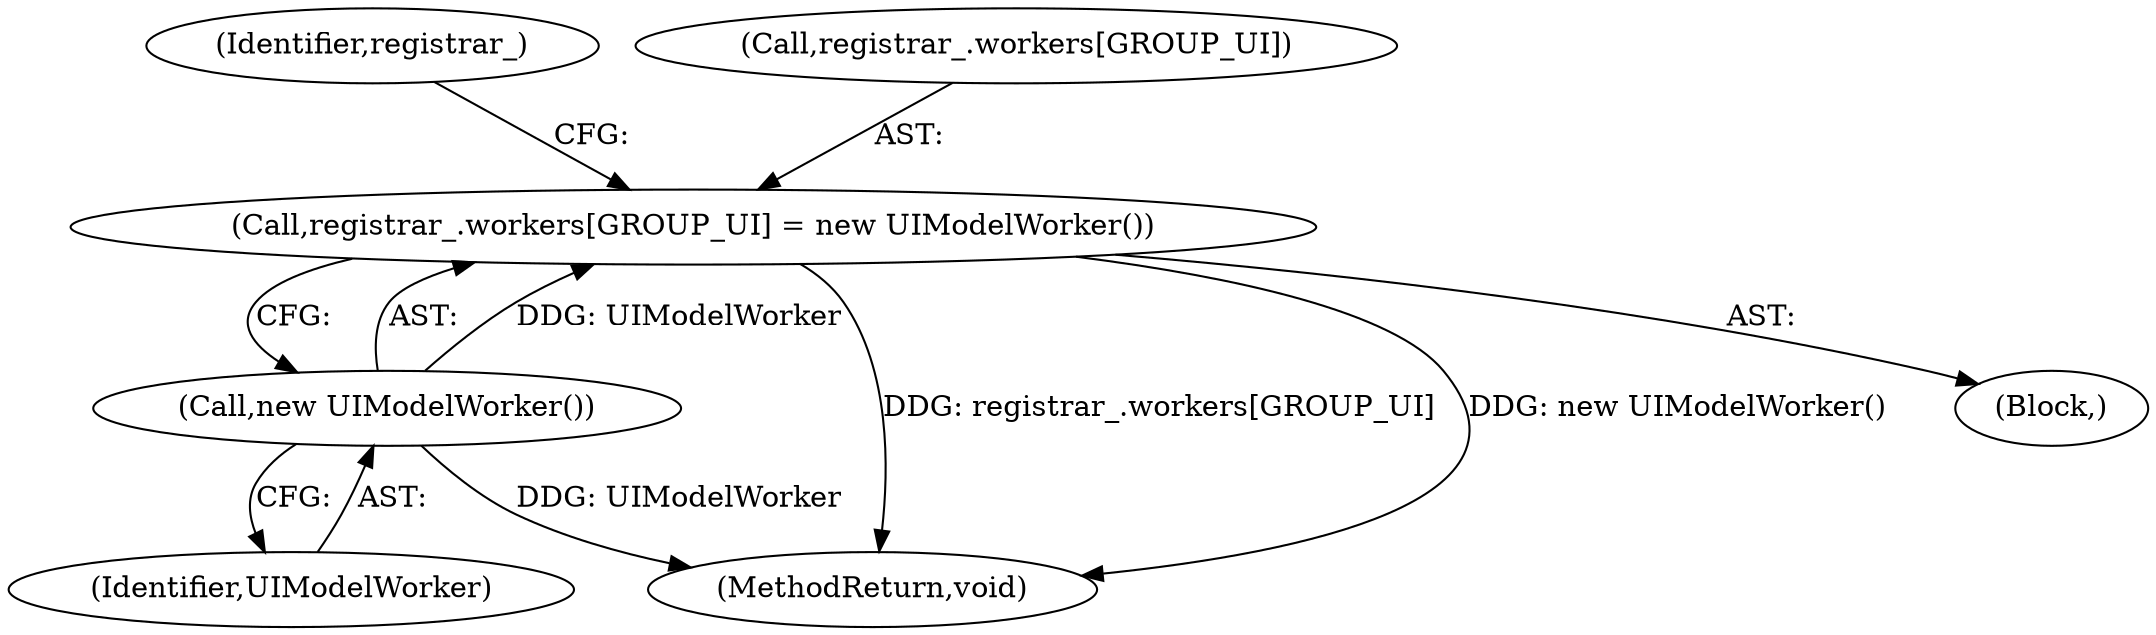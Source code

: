 digraph "0_Chrome_bf381d8a02c3d272d4dd879ac719d8993dfb5ad6_0@array" {
"1000125" [label="(Call,registrar_.workers[GROUP_UI] = new UIModelWorker())"];
"1000131" [label="(Call,new UIModelWorker())"];
"1000136" [label="(Identifier,registrar_)"];
"1000132" [label="(Identifier,UIModelWorker)"];
"1000131" [label="(Call,new UIModelWorker())"];
"1000126" [label="(Call,registrar_.workers[GROUP_UI])"];
"1000216" [label="(MethodReturn,void)"];
"1000125" [label="(Call,registrar_.workers[GROUP_UI] = new UIModelWorker())"];
"1000107" [label="(Block,)"];
"1000125" -> "1000107"  [label="AST: "];
"1000125" -> "1000131"  [label="CFG: "];
"1000126" -> "1000125"  [label="AST: "];
"1000131" -> "1000125"  [label="AST: "];
"1000136" -> "1000125"  [label="CFG: "];
"1000125" -> "1000216"  [label="DDG: registrar_.workers[GROUP_UI]"];
"1000125" -> "1000216"  [label="DDG: new UIModelWorker()"];
"1000131" -> "1000125"  [label="DDG: UIModelWorker"];
"1000131" -> "1000132"  [label="CFG: "];
"1000132" -> "1000131"  [label="AST: "];
"1000131" -> "1000216"  [label="DDG: UIModelWorker"];
}
